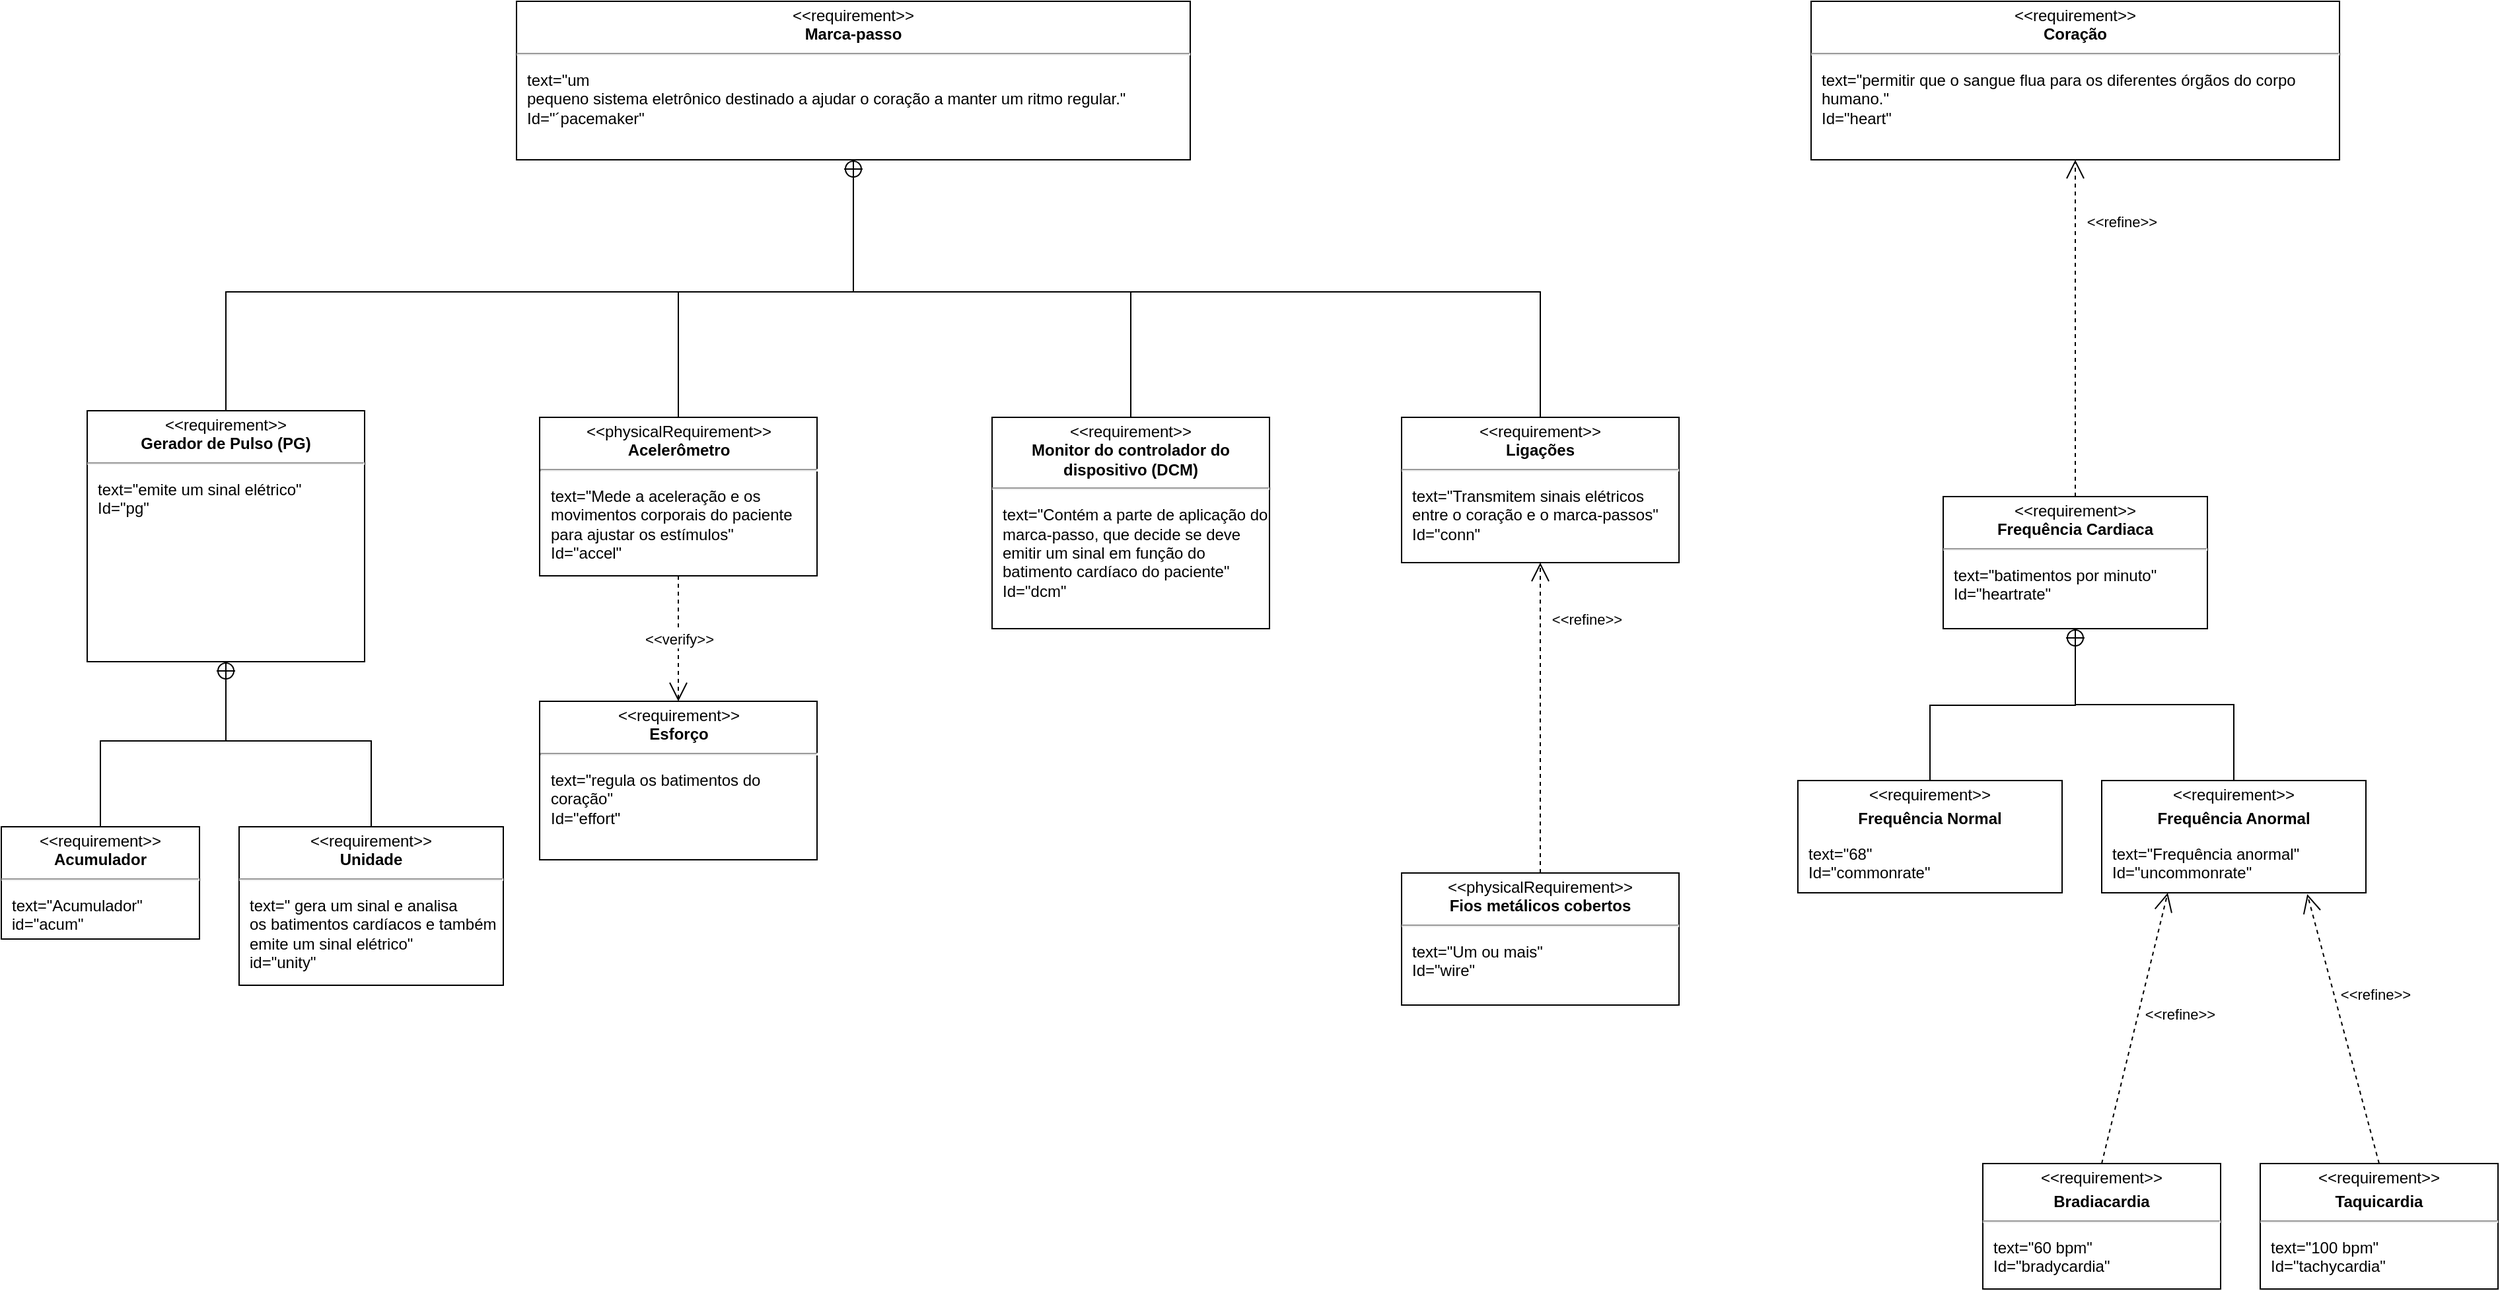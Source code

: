<mxfile pages="1" version="11.2.6" type="google"><diagram id="jycbSu4mzf66_ZYdqFM0" name="Page-1"><mxGraphModel dx="5540" dy="6377" grid="1" gridSize="10" guides="1" tooltips="1" connect="1" arrows="1" fold="1" page="0" pageScale="1" pageWidth="827" pageHeight="1169" math="0" shadow="0"><root><mxCell id="0"/><mxCell id="1" parent="0"/><mxCell id="VqYBiL9CP8nIFj_7cjhE-2" value="&lt;p style=&quot;margin: 0px ; margin-top: 4px ; text-align: center&quot;&gt;&amp;lt;&amp;lt;physicalRequirement&amp;gt;&amp;gt;&lt;br&gt;&lt;b&gt;Acelerômetro&lt;/b&gt;&lt;/p&gt;&lt;hr&gt;&lt;p&gt;&lt;/p&gt;&lt;p style=&quot;margin: 0px ; margin-left: 8px ; text-align: left&quot;&gt;text=&quot;Mede a aceleração e os movimentos corporais do paciente&lt;br&gt;para ajustar os estímulos&quot;&lt;/p&gt;&lt;p style=&quot;margin: 0px ; margin-left: 8px ; text-align: left&quot;&gt;Id=&quot;accel&lt;span&gt;&quot;&lt;/span&gt;&lt;/p&gt;&lt;p style=&quot;margin: 0px ; margin-left: 8px ; text-align: left&quot;&gt;&lt;span&gt;&lt;br&gt;&lt;/span&gt;&lt;/p&gt;" style="shape=rect;overflow=fill;html=1;whiteSpace=wrap;align=center;" parent="1" vertex="1"><mxGeometry x="-162.5" y="-3555" width="210" height="120" as="geometry"/></mxCell><mxCell id="VqYBiL9CP8nIFj_7cjhE-3" value="&lt;p style=&quot;margin: 0px ; margin-top: 4px ; text-align: center&quot;&gt;&amp;lt;&amp;lt;requirement&amp;gt;&amp;gt;&lt;br&gt;&lt;b&gt;Monitor do controlador do dispositivo (DCM)&lt;/b&gt;&lt;/p&gt;&lt;hr&gt;&lt;p&gt;&lt;/p&gt;&lt;p style=&quot;margin: 0px ; margin-left: 8px ; text-align: left&quot;&gt;text=&quot;Contém a parte de aplicação do marca-passo, que decide se deve&lt;br/&gt;emitir um sinal em função do batimento cardíaco do paciente&quot;&lt;/p&gt;&lt;p style=&quot;margin: 0px ; margin-left: 8px ; text-align: left&quot;&gt;Id=&quot;dcm&quot;&lt;/p&gt;" style="shape=rect;overflow=fill;html=1;whiteSpace=wrap;align=center;" parent="1" vertex="1"><mxGeometry x="180" y="-3555" width="210" height="160" as="geometry"/></mxCell><mxCell id="VqYBiL9CP8nIFj_7cjhE-4" value="&lt;p style=&quot;margin: 0px ; margin-top: 4px ; text-align: center&quot;&gt;&amp;lt;&amp;lt;requirement&amp;gt;&amp;gt;&lt;br&gt;&lt;b&gt;Ligações&lt;/b&gt;&lt;/p&gt;&lt;hr&gt;&lt;p&gt;&lt;/p&gt;&lt;p style=&quot;margin: 0px ; margin-left: 8px ; text-align: left&quot;&gt;text=&quot;T&lt;span&gt;ransmitem sinais elétricos&lt;br&gt;entre o coração e o marca-passos&quot;&lt;/span&gt;&lt;/p&gt;&lt;p style=&quot;margin: 0px ; margin-left: 8px ; text-align: left&quot;&gt;Id=&quot;conn&quot;&lt;/p&gt;" style="shape=rect;overflow=fill;html=1;whiteSpace=wrap;align=center;" parent="1" vertex="1"><mxGeometry x="490" y="-3555" width="210" height="110" as="geometry"/></mxCell><mxCell id="VqYBiL9CP8nIFj_7cjhE-6" value="&lt;p style=&quot;margin: 0px ; margin-top: 4px ; text-align: center&quot;&gt;&amp;lt;&amp;lt;physicalRequirement&amp;gt;&amp;gt;&lt;br&gt;&lt;b&gt;Fios metálicos cobertos&lt;/b&gt;&lt;/p&gt;&lt;hr&gt;&lt;p&gt;&lt;/p&gt;&lt;p style=&quot;margin: 0px ; margin-left: 8px ; text-align: left&quot;&gt;text=&quot;Um ou mais&quot;&lt;br&gt;Id=&quot;wire&quot;&lt;/p&gt;" style="shape=rect;overflow=fill;html=1;whiteSpace=wrap;align=center;" parent="1" vertex="1"><mxGeometry x="490" y="-3210" width="210" height="100" as="geometry"/></mxCell><mxCell id="VqYBiL9CP8nIFj_7cjhE-14" value="&amp;lt;&amp;lt;refine&amp;gt;&amp;gt;" style="endArrow=open;edgeStyle=none;endSize=12;dashed=1;html=1;entryX=0.5;entryY=1;entryDx=0;entryDy=0;exitX=0.5;exitY=0;exitDx=0;exitDy=0;" parent="1" source="VqYBiL9CP8nIFj_7cjhE-6" target="VqYBiL9CP8nIFj_7cjhE-4" edge="1"><mxGeometry x="0.636" y="-35" relative="1" as="geometry"><mxPoint x="335" y="-3100" as="sourcePoint"/><Array as="points"/><mxPoint as="offset"/></mxGeometry></mxCell><mxCell id="R04Gxx1BO9e2hLbhkXoY-3" value="&lt;p style=&quot;margin: 0px ; margin-top: 4px ; text-align: center&quot;&gt;&amp;lt;&amp;lt;requirement&amp;gt;&amp;gt;&lt;br&gt;&lt;b&gt;Frequência Cardiaca&lt;/b&gt;&lt;/p&gt;&lt;hr&gt;&lt;p&gt;&lt;/p&gt;&lt;p style=&quot;margin: 0px ; margin-left: 8px ; text-align: left&quot;&gt;text=&quot;batimentos por minuto&lt;span&gt;&quot;&lt;/span&gt;&lt;/p&gt;&lt;p style=&quot;margin: 0px ; margin-left: 8px ; text-align: left&quot;&gt;Id=&quot;heartrate&quot;&lt;/p&gt;" style="shape=rect;overflow=fill;html=1;whiteSpace=wrap;align=center;" vertex="1" parent="1"><mxGeometry x="900" y="-3495" width="200" height="100" as="geometry"/></mxCell><mxCell id="R04Gxx1BO9e2hLbhkXoY-9" value="" style="rounded=0;html=1;labelBackgroundColor=none;endArrow=none;edgeStyle=orthogonalEdgeStyle;startArrow=sysMLPackCont;startSize=12;jumpStyle=gap;shadow=0;exitX=0.5;exitY=1;exitDx=0;exitDy=0;entryX=0.5;entryY=0;entryDx=0;entryDy=0;" edge="1" parent="1" source="R04Gxx1BO9e2hLbhkXoY-3" target="R04Gxx1BO9e2hLbhkXoY-11"><mxGeometry relative="1" as="geometry"><mxPoint x="250" y="-3340" as="sourcePoint"/><mxPoint x="905" y="-3280" as="targetPoint"/><Array as="points"><mxPoint x="1000" y="-3337"/><mxPoint x="890" y="-3337"/></Array></mxGeometry></mxCell><mxCell id="R04Gxx1BO9e2hLbhkXoY-11" value="&lt;p style=&quot;margin: 0px ; margin-top: 4px ; text-align: center&quot;&gt;&amp;lt;&amp;lt;requirement&amp;gt;&amp;gt;&lt;br&gt;&lt;/p&gt;&lt;p style=&quot;margin: 0px ; margin-top: 4px ; text-align: center&quot;&gt;&lt;b&gt;Frequência Normal&lt;/b&gt;&lt;/p&gt;&lt;p&gt;&lt;/p&gt;&lt;p style=&quot;margin: 0px ; margin-left: 8px ; text-align: left&quot;&gt;text=&quot;68&quot;&lt;br&gt;Id=&quot;commonrate&quot;&lt;/p&gt;" style="shape=rect;overflow=fill;html=1;whiteSpace=wrap;align=center;" vertex="1" parent="1"><mxGeometry x="790" y="-3280" width="200" height="85" as="geometry"/></mxCell><mxCell id="R04Gxx1BO9e2hLbhkXoY-12" value="" style="rounded=0;html=1;labelBackgroundColor=none;endArrow=none;edgeStyle=orthogonalEdgeStyle;startArrow=none;startSize=12;jumpStyle=gap;shadow=0;startFill=0;entryX=0.5;entryY=0;entryDx=0;entryDy=0;exitX=0.5;exitY=1;exitDx=0;exitDy=0;" edge="1" parent="1" source="R04Gxx1BO9e2hLbhkXoY-3" target="R04Gxx1BO9e2hLbhkXoY-13"><mxGeometry relative="1" as="geometry"><mxPoint x="1005" y="-3340" as="sourcePoint"/><mxPoint x="980" y="-3130" as="targetPoint"/></mxGeometry></mxCell><mxCell id="R04Gxx1BO9e2hLbhkXoY-13" value="&lt;p style=&quot;margin: 0px ; margin-top: 4px ; text-align: center&quot;&gt;&amp;lt;&amp;lt;requirement&amp;gt;&amp;gt;&lt;br&gt;&lt;/p&gt;&lt;p style=&quot;margin: 0px ; margin-top: 4px ; text-align: center&quot;&gt;&lt;b&gt;Frequência Anormal&lt;/b&gt;&lt;/p&gt;&lt;p&gt;&lt;/p&gt;&lt;p style=&quot;margin: 0px ; margin-left: 8px ; text-align: left&quot;&gt;text=&quot;Frequência anormal&quot;&lt;br&gt;Id=&quot;uncommonrate&quot;&lt;/p&gt;" style="shape=rect;overflow=fill;html=1;whiteSpace=wrap;align=center;" vertex="1" parent="1"><mxGeometry x="1020" y="-3280" width="200" height="85" as="geometry"/></mxCell><mxCell id="R04Gxx1BO9e2hLbhkXoY-15" value="&amp;lt;&amp;lt;refine&amp;gt;&amp;gt;" style="endArrow=open;edgeStyle=none;endSize=12;dashed=1;html=1;exitX=0.5;exitY=0;exitDx=0;exitDy=0;entryX=0.25;entryY=1;entryDx=0;entryDy=0;" edge="1" parent="1" source="R04Gxx1BO9e2hLbhkXoY-18" target="R04Gxx1BO9e2hLbhkXoY-13"><mxGeometry x="0.176" y="-30" relative="1" as="geometry"><mxPoint x="890" y="-2990" as="sourcePoint"/><Array as="points"/><mxPoint as="offset"/><mxPoint x="890" y="-3075" as="targetPoint"/></mxGeometry></mxCell><mxCell id="R04Gxx1BO9e2hLbhkXoY-16" value="&lt;p style=&quot;margin: 0px ; margin-top: 4px ; text-align: center&quot;&gt;&amp;lt;&amp;lt;r&lt;span&gt;equirement&amp;gt;&amp;gt;&lt;/span&gt;&lt;/p&gt;&lt;p style=&quot;margin: 0px ; margin-top: 4px ; text-align: center&quot;&gt;&lt;b&gt;Taquicardia&lt;/b&gt;&lt;/p&gt;&lt;hr&gt;&lt;p&gt;&lt;/p&gt;&lt;p style=&quot;margin: 0px ; margin-left: 8px ; text-align: left&quot;&gt;text=&quot;100 bpm&quot;&lt;br&gt;Id=&quot;tachycardia&quot;&lt;/p&gt;" style="shape=rect;overflow=fill;html=1;whiteSpace=wrap;align=center;" vertex="1" parent="1"><mxGeometry x="1140" y="-2990" width="180" height="95" as="geometry"/></mxCell><mxCell id="R04Gxx1BO9e2hLbhkXoY-17" value="&amp;lt;&amp;lt;refine&amp;gt;&amp;gt;" style="endArrow=open;edgeStyle=none;endSize=12;dashed=1;html=1;exitX=0.5;exitY=0;exitDx=0;exitDy=0;entryX=0.778;entryY=1.012;entryDx=0;entryDy=0;entryPerimeter=0;" edge="1" parent="1" source="R04Gxx1BO9e2hLbhkXoY-16" target="R04Gxx1BO9e2hLbhkXoY-13"><mxGeometry x="0.176" y="-30" relative="1" as="geometry"><mxPoint x="795" y="-2793" as="sourcePoint"/><Array as="points"/><mxPoint as="offset"/><mxPoint x="1120" y="-3070" as="targetPoint"/></mxGeometry></mxCell><mxCell id="R04Gxx1BO9e2hLbhkXoY-18" value="&lt;p style=&quot;margin: 0px ; margin-top: 4px ; text-align: center&quot;&gt;&amp;lt;&amp;lt;r&lt;span&gt;equirement&amp;gt;&amp;gt;&lt;/span&gt;&lt;/p&gt;&lt;p style=&quot;margin: 0px ; margin-top: 4px ; text-align: center&quot;&gt;&lt;b&gt;Bradiacardia&lt;/b&gt;&lt;/p&gt;&lt;hr&gt;&lt;p&gt;&lt;/p&gt;&lt;p style=&quot;margin: 0px ; margin-left: 8px ; text-align: left&quot;&gt;text=&quot;60 bpm&quot;&lt;br&gt;Id=&quot;bradycardia&quot;&lt;/p&gt;" style="shape=rect;overflow=fill;html=1;whiteSpace=wrap;align=center;" vertex="1" parent="1"><mxGeometry x="930" y="-2990" width="180" height="95" as="geometry"/></mxCell><mxCell id="R04Gxx1BO9e2hLbhkXoY-19" value="&lt;p style=&quot;margin: 0px ; margin-top: 4px ; text-align: center&quot;&gt;&amp;lt;&amp;lt;requirement&amp;gt;&amp;gt;&lt;br&gt;&lt;b&gt;Coração&lt;/b&gt;&lt;/p&gt;&lt;hr&gt;&lt;p&gt;&lt;/p&gt;&lt;p style=&quot;margin: 0px ; margin-left: 8px ; text-align: left&quot;&gt;text=&quot;permitir que o sangue flua para os diferentes órgãos do corpo humano.&quot;&lt;/p&gt;&lt;p style=&quot;margin: 0px ; margin-left: 8px ; text-align: left&quot;&gt;Id=&quot;heart&quot;&lt;/p&gt;" style="shape=rect;overflow=fill;html=1;whiteSpace=wrap;align=center;" vertex="1" parent="1"><mxGeometry x="800" y="-3870" width="400" height="120" as="geometry"/></mxCell><mxCell id="R04Gxx1BO9e2hLbhkXoY-21" value="&lt;p style=&quot;margin: 0px ; margin-top: 4px ; text-align: center&quot;&gt;&amp;lt;&amp;lt;requirement&amp;gt;&amp;gt;&lt;br&gt;&lt;b&gt;Esforço&lt;/b&gt;&lt;/p&gt;&lt;hr&gt;&lt;p&gt;&lt;/p&gt;&lt;p style=&quot;margin: 0px ; margin-left: 8px ; text-align: left&quot;&gt;text=&quot;regula os batimentos do coração&quot;&lt;/p&gt;&lt;p style=&quot;margin: 0px ; margin-left: 8px ; text-align: left&quot;&gt;Id=&quot;effort&quot;&lt;/p&gt;" style="shape=rect;overflow=fill;html=1;whiteSpace=wrap;align=center;" vertex="1" parent="1"><mxGeometry x="-162.5" y="-3340" width="210" height="120" as="geometry"/></mxCell><mxCell id="R04Gxx1BO9e2hLbhkXoY-22" value="&lt;p style=&quot;margin: 0px ; margin-top: 4px ; text-align: center&quot;&gt;&amp;lt;&amp;lt;requirement&amp;gt;&amp;gt;&lt;br&gt;&lt;b&gt;Marca-passo&lt;/b&gt;&lt;/p&gt;&lt;hr&gt;&lt;p&gt;&lt;/p&gt;&lt;p style=&quot;margin: 0px ; margin-left: 8px ; text-align: left&quot;&gt;text=&quot;&lt;span&gt;um&lt;/span&gt;&lt;/p&gt;&lt;p style=&quot;margin: 0px ; margin-left: 8px ; text-align: left&quot;&gt;&lt;span&gt;pequeno sistema eletrônico destinado a ajudar o coração a manter um ritmo regular.&lt;/span&gt;&quot;&lt;/p&gt;&lt;p style=&quot;margin: 0px ; margin-left: 8px ; text-align: left&quot;&gt;Id=&quot;´pacemaker&quot;&lt;/p&gt;" style="shape=rect;overflow=fill;html=1;whiteSpace=wrap;align=center;" vertex="1" parent="1"><mxGeometry x="-180" y="-3870" width="510" height="120" as="geometry"/></mxCell><mxCell id="R04Gxx1BO9e2hLbhkXoY-24" value="&amp;lt;&amp;lt;refine&amp;gt;&amp;gt;" style="endArrow=open;edgeStyle=none;endSize=12;dashed=1;html=1;entryX=0.5;entryY=1;entryDx=0;entryDy=0;exitX=0.5;exitY=0;exitDx=0;exitDy=0;" edge="1" parent="1" source="R04Gxx1BO9e2hLbhkXoY-3" target="R04Gxx1BO9e2hLbhkXoY-19"><mxGeometry x="0.636" y="-35" relative="1" as="geometry"><mxPoint x="614.5" y="-3695" as="sourcePoint"/><Array as="points"/><mxPoint as="offset"/><mxPoint x="614.5" y="-3865" as="targetPoint"/></mxGeometry></mxCell><mxCell id="R04Gxx1BO9e2hLbhkXoY-25" value="&lt;p style=&quot;margin: 0px ; margin-top: 4px ; text-align: center&quot;&gt;&amp;lt;&amp;lt;requirement&amp;gt;&amp;gt;&lt;br&gt;&lt;b&gt;Gerador d&lt;/b&gt;&lt;b&gt;e Pulso (PG)&lt;/b&gt;&lt;/p&gt;&lt;hr&gt;&lt;p&gt;&lt;/p&gt;&lt;p style=&quot;margin: 0px ; margin-left: 8px ; text-align: left&quot;&gt;text=&quot;emite um sinal elétrico&quot;&lt;/p&gt;&lt;p style=&quot;margin: 0px ; margin-left: 8px ; text-align: left&quot;&gt;Id=&quot;pg&quot;&lt;/p&gt;" style="shape=rect;overflow=fill;html=1;whiteSpace=wrap;align=center;" vertex="1" parent="1"><mxGeometry x="-505" y="-3560" width="210" height="190" as="geometry"/></mxCell><mxCell id="R04Gxx1BO9e2hLbhkXoY-26" value="" style="rounded=0;html=1;labelBackgroundColor=none;endArrow=none;edgeStyle=elbowEdgeStyle;elbow=vertical;startArrow=sysMLPackCont;startSize=12;exitX=0.5;exitY=1;exitDx=0;exitDy=0;entryX=0.5;entryY=0;entryDx=0;entryDy=0;" edge="1" source="R04Gxx1BO9e2hLbhkXoY-25" target="R04Gxx1BO9e2hLbhkXoY-27" parent="1"><mxGeometry relative="1" as="geometry"><mxPoint x="-135" y="-3060" as="sourcePoint"/><mxPoint x="-362" y="-3280" as="targetPoint"/><Array as="points"><mxPoint x="-340" y="-3310"/><mxPoint x="-265" y="-3270"/></Array></mxGeometry></mxCell><mxCell id="R04Gxx1BO9e2hLbhkXoY-27" value="&lt;p style=&quot;margin: 0px ; margin-top: 4px ; text-align: center&quot;&gt;&amp;lt;&amp;lt;requirement&amp;gt;&amp;gt;&lt;br&gt;&lt;b&gt;Unidade&lt;/b&gt;&lt;/p&gt;&lt;hr&gt;&lt;p&gt;&lt;/p&gt;&lt;p style=&quot;margin: 0px ; margin-left: 8px ; text-align: left&quot;&gt;&lt;span style=&quot;text-align: center&quot;&gt;text=&quot; gera um sinal e analisa&lt;/span&gt;&lt;br style=&quot;text-align: center&quot;&gt;&lt;span style=&quot;text-align: center&quot;&gt;os batimentos cardíacos e também emite um sinal elétrico&quot;&lt;/span&gt;&lt;br&gt;&lt;/p&gt;&lt;p style=&quot;margin: 0px ; margin-left: 8px ; text-align: left&quot;&gt;&lt;span style=&quot;text-align: center&quot;&gt;id=&quot;unity&quot;&lt;/span&gt;&lt;span style=&quot;text-align: center&quot;&gt;&lt;br&gt;&lt;/span&gt;&lt;/p&gt;" style="shape=rect;overflow=fill;html=1;whiteSpace=wrap;align=center;" vertex="1" parent="1"><mxGeometry x="-390" y="-3245" width="200" height="120" as="geometry"/></mxCell><mxCell id="R04Gxx1BO9e2hLbhkXoY-28" value="&lt;p style=&quot;margin: 0px ; margin-top: 4px ; text-align: center&quot;&gt;&amp;lt;&amp;lt;requirement&amp;gt;&amp;gt;&lt;br&gt;&lt;b&gt;Acumulador&lt;/b&gt;&lt;/p&gt;&lt;hr&gt;&lt;p&gt;&lt;/p&gt;&lt;p style=&quot;margin: 0px ; margin-left: 8px ; text-align: left&quot;&gt;&lt;span style=&quot;text-align: center&quot;&gt;text=&quot;Acumulador&quot;&lt;/span&gt;&lt;br&gt;&lt;/p&gt;&lt;p style=&quot;margin: 0px ; margin-left: 8px ; text-align: left&quot;&gt;&lt;span style=&quot;text-align: center&quot;&gt;id=&quot;acum&quot;&lt;/span&gt;&lt;span style=&quot;text-align: center&quot;&gt;&lt;br&gt;&lt;/span&gt;&lt;/p&gt;" style="shape=rect;overflow=fill;html=1;whiteSpace=wrap;align=center;" vertex="1" parent="1"><mxGeometry x="-570" y="-3245" width="150" height="85" as="geometry"/></mxCell><mxCell id="R04Gxx1BO9e2hLbhkXoY-29" value="" style="endArrow=none;html=1;exitX=0.5;exitY=0;exitDx=0;exitDy=0;edgeStyle=orthogonalEdgeStyle;strokeColor=#000000;rounded=0;entryX=0.5;entryY=1;entryDx=0;entryDy=0;" edge="1" source="R04Gxx1BO9e2hLbhkXoY-28" target="R04Gxx1BO9e2hLbhkXoY-25" parent="1"><mxGeometry width="50" height="50" relative="1" as="geometry"><mxPoint x="-465" y="-3300" as="sourcePoint"/><mxPoint x="-325" y="-3370" as="targetPoint"/><Array as="points"><mxPoint x="-495" y="-3310"/><mxPoint x="-400" y="-3310"/></Array></mxGeometry></mxCell><mxCell id="R04Gxx1BO9e2hLbhkXoY-35" value="" style="rounded=0;html=1;labelBackgroundColor=none;endArrow=none;edgeStyle=elbowEdgeStyle;elbow=vertical;startArrow=sysMLPackCont;startSize=12;exitX=0.5;exitY=1;exitDx=0;exitDy=0;entryX=0.5;entryY=0;entryDx=0;entryDy=0;" edge="1" parent="1" source="R04Gxx1BO9e2hLbhkXoY-22" target="VqYBiL9CP8nIFj_7cjhE-2"><mxGeometry relative="1" as="geometry"><mxPoint x="105" y="-3615" as="sourcePoint"/><mxPoint x="320" y="-3480" as="targetPoint"/><Array as="points"><mxPoint x="140" y="-3650"/><mxPoint x="155" y="-3515"/></Array></mxGeometry></mxCell><mxCell id="R04Gxx1BO9e2hLbhkXoY-36" value="" style="endArrow=none;html=1;exitX=0.5;exitY=0;exitDx=0;exitDy=0;edgeStyle=orthogonalEdgeStyle;strokeColor=#000000;rounded=0;entryX=0.5;entryY=1;entryDx=0;entryDy=0;" edge="1" parent="1" source="R04Gxx1BO9e2hLbhkXoY-25" target="R04Gxx1BO9e2hLbhkXoY-22"><mxGeometry width="50" height="50" relative="1" as="geometry"><mxPoint x="-10" y="-3495" as="sourcePoint"/><mxPoint x="105" y="-3615" as="targetPoint"/><Array as="points"><mxPoint x="-400" y="-3650"/><mxPoint x="75" y="-3650"/></Array></mxGeometry></mxCell><mxCell id="R04Gxx1BO9e2hLbhkXoY-41" value="" style="endArrow=none;html=1;exitX=0.5;exitY=0;exitDx=0;exitDy=0;edgeStyle=orthogonalEdgeStyle;strokeColor=#000000;rounded=0;entryX=0.5;entryY=1;entryDx=0;entryDy=0;" edge="1" parent="1" source="VqYBiL9CP8nIFj_7cjhE-3" target="R04Gxx1BO9e2hLbhkXoY-22"><mxGeometry width="50" height="50" relative="1" as="geometry"><mxPoint x="-305" y="-3550" as="sourcePoint"/><mxPoint x="255" y="-3730" as="targetPoint"/><Array as="points"><mxPoint x="285" y="-3650"/><mxPoint x="75" y="-3650"/></Array></mxGeometry></mxCell><mxCell id="R04Gxx1BO9e2hLbhkXoY-42" value="" style="endArrow=none;html=1;exitX=0.5;exitY=0;exitDx=0;exitDy=0;edgeStyle=orthogonalEdgeStyle;strokeColor=#000000;rounded=0;entryX=0.5;entryY=1;entryDx=0;entryDy=0;" edge="1" parent="1" source="VqYBiL9CP8nIFj_7cjhE-4" target="R04Gxx1BO9e2hLbhkXoY-22"><mxGeometry width="50" height="50" relative="1" as="geometry"><mxPoint x="285" y="-3425" as="sourcePoint"/><mxPoint x="255" y="-3730" as="targetPoint"/><Array as="points"><mxPoint x="595" y="-3650"/><mxPoint x="75" y="-3650"/></Array></mxGeometry></mxCell><mxCell id="R04Gxx1BO9e2hLbhkXoY-45" value="&amp;lt;&amp;lt;verify&amp;gt;&amp;gt;" style="endArrow=open;edgeStyle=none;endSize=12;dashed=1;html=1;shadow=0;strokeColor=#000000;exitX=0.5;exitY=1;exitDx=0;exitDy=0;" edge="1" source="VqYBiL9CP8nIFj_7cjhE-2" target="R04Gxx1BO9e2hLbhkXoY-21" parent="1"><mxGeometry relative="1" as="geometry"><mxPoint x="-380" y="-2840" as="sourcePoint"/><mxPoint x="-260" y="-2840" as="targetPoint"/></mxGeometry></mxCell></root></mxGraphModel></diagram></mxfile>